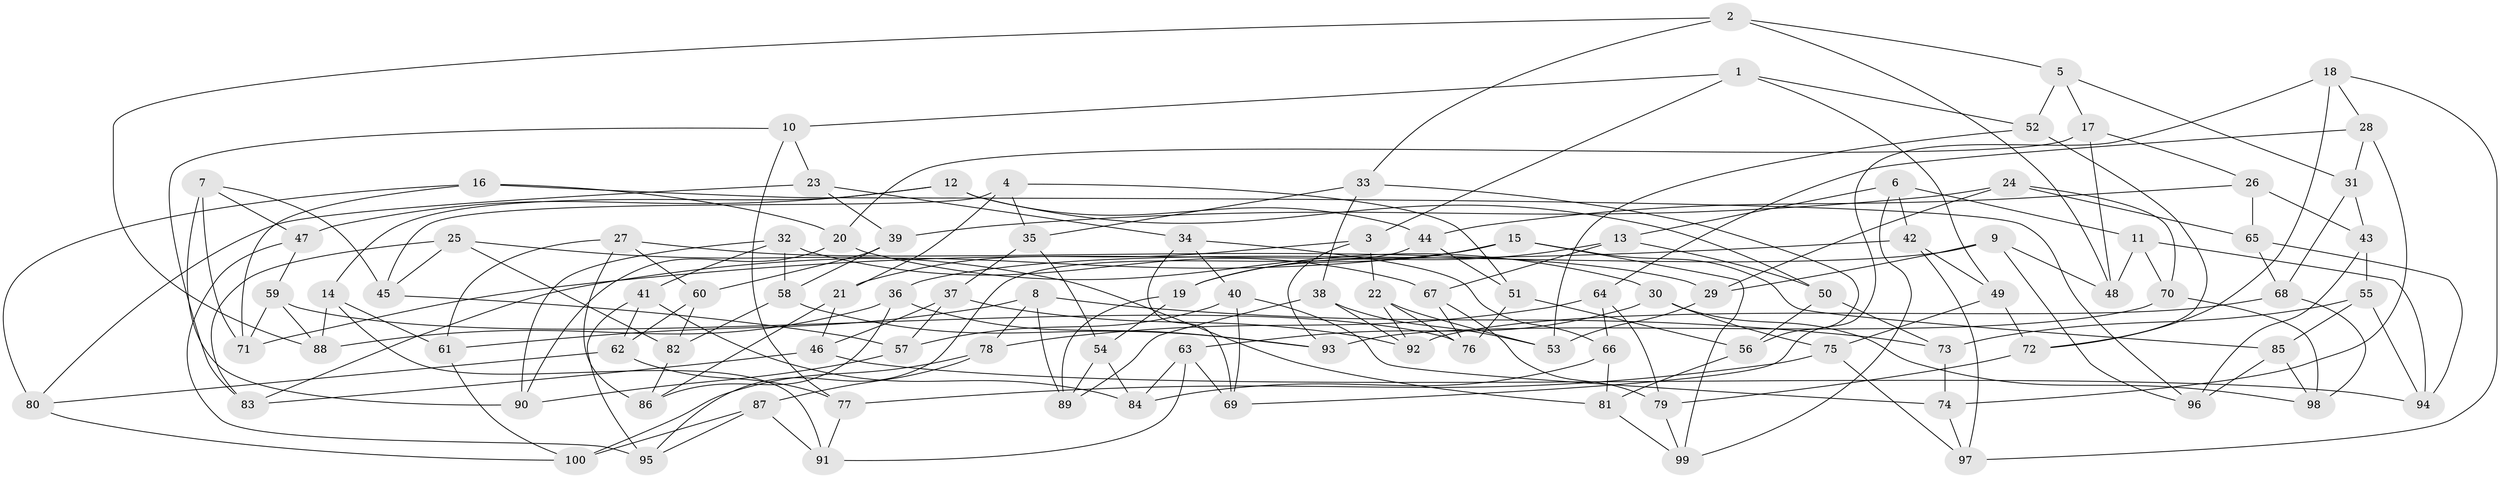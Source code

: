 // coarse degree distribution, {5: 0.3, 6: 0.425, 4: 0.125, 8: 0.1, 7: 0.05}
// Generated by graph-tools (version 1.1) at 2025/38/03/04/25 23:38:10]
// undirected, 100 vertices, 200 edges
graph export_dot {
  node [color=gray90,style=filled];
  1;
  2;
  3;
  4;
  5;
  6;
  7;
  8;
  9;
  10;
  11;
  12;
  13;
  14;
  15;
  16;
  17;
  18;
  19;
  20;
  21;
  22;
  23;
  24;
  25;
  26;
  27;
  28;
  29;
  30;
  31;
  32;
  33;
  34;
  35;
  36;
  37;
  38;
  39;
  40;
  41;
  42;
  43;
  44;
  45;
  46;
  47;
  48;
  49;
  50;
  51;
  52;
  53;
  54;
  55;
  56;
  57;
  58;
  59;
  60;
  61;
  62;
  63;
  64;
  65;
  66;
  67;
  68;
  69;
  70;
  71;
  72;
  73;
  74;
  75;
  76;
  77;
  78;
  79;
  80;
  81;
  82;
  83;
  84;
  85;
  86;
  87;
  88;
  89;
  90;
  91;
  92;
  93;
  94;
  95;
  96;
  97;
  98;
  99;
  100;
  1 -- 52;
  1 -- 10;
  1 -- 3;
  1 -- 49;
  2 -- 33;
  2 -- 48;
  2 -- 88;
  2 -- 5;
  3 -- 22;
  3 -- 93;
  3 -- 21;
  4 -- 45;
  4 -- 35;
  4 -- 21;
  4 -- 51;
  5 -- 52;
  5 -- 31;
  5 -- 17;
  6 -- 11;
  6 -- 99;
  6 -- 13;
  6 -- 42;
  7 -- 90;
  7 -- 45;
  7 -- 47;
  7 -- 71;
  8 -- 73;
  8 -- 89;
  8 -- 61;
  8 -- 78;
  9 -- 96;
  9 -- 36;
  9 -- 29;
  9 -- 48;
  10 -- 23;
  10 -- 83;
  10 -- 77;
  11 -- 70;
  11 -- 94;
  11 -- 48;
  12 -- 44;
  12 -- 47;
  12 -- 50;
  12 -- 14;
  13 -- 19;
  13 -- 50;
  13 -- 67;
  14 -- 91;
  14 -- 61;
  14 -- 88;
  15 -- 83;
  15 -- 19;
  15 -- 99;
  15 -- 85;
  16 -- 96;
  16 -- 71;
  16 -- 80;
  16 -- 20;
  17 -- 20;
  17 -- 48;
  17 -- 26;
  18 -- 72;
  18 -- 28;
  18 -- 69;
  18 -- 97;
  19 -- 89;
  19 -- 54;
  20 -- 30;
  20 -- 90;
  21 -- 86;
  21 -- 46;
  22 -- 76;
  22 -- 53;
  22 -- 92;
  23 -- 39;
  23 -- 80;
  23 -- 34;
  24 -- 65;
  24 -- 70;
  24 -- 39;
  24 -- 29;
  25 -- 81;
  25 -- 45;
  25 -- 83;
  25 -- 82;
  26 -- 43;
  26 -- 65;
  26 -- 44;
  27 -- 86;
  27 -- 60;
  27 -- 61;
  27 -- 29;
  28 -- 74;
  28 -- 64;
  28 -- 31;
  29 -- 53;
  30 -- 75;
  30 -- 63;
  30 -- 98;
  31 -- 68;
  31 -- 43;
  32 -- 67;
  32 -- 90;
  32 -- 41;
  32 -- 58;
  33 -- 56;
  33 -- 35;
  33 -- 38;
  34 -- 66;
  34 -- 69;
  34 -- 40;
  35 -- 54;
  35 -- 37;
  36 -- 88;
  36 -- 93;
  36 -- 86;
  37 -- 92;
  37 -- 57;
  37 -- 46;
  38 -- 53;
  38 -- 89;
  38 -- 92;
  39 -- 60;
  39 -- 58;
  40 -- 74;
  40 -- 57;
  40 -- 69;
  41 -- 62;
  41 -- 95;
  41 -- 84;
  42 -- 71;
  42 -- 97;
  42 -- 49;
  43 -- 96;
  43 -- 55;
  44 -- 51;
  44 -- 95;
  45 -- 57;
  46 -- 83;
  46 -- 94;
  47 -- 95;
  47 -- 59;
  49 -- 75;
  49 -- 72;
  50 -- 56;
  50 -- 73;
  51 -- 76;
  51 -- 56;
  52 -- 53;
  52 -- 72;
  54 -- 89;
  54 -- 84;
  55 -- 94;
  55 -- 85;
  55 -- 73;
  56 -- 81;
  57 -- 90;
  58 -- 93;
  58 -- 82;
  59 -- 76;
  59 -- 88;
  59 -- 71;
  60 -- 82;
  60 -- 62;
  61 -- 100;
  62 -- 77;
  62 -- 80;
  63 -- 84;
  63 -- 69;
  63 -- 91;
  64 -- 79;
  64 -- 66;
  64 -- 78;
  65 -- 68;
  65 -- 94;
  66 -- 81;
  66 -- 84;
  67 -- 76;
  67 -- 79;
  68 -- 92;
  68 -- 98;
  70 -- 98;
  70 -- 93;
  72 -- 79;
  73 -- 74;
  74 -- 97;
  75 -- 97;
  75 -- 77;
  77 -- 91;
  78 -- 87;
  78 -- 100;
  79 -- 99;
  80 -- 100;
  81 -- 99;
  82 -- 86;
  85 -- 96;
  85 -- 98;
  87 -- 95;
  87 -- 100;
  87 -- 91;
}
